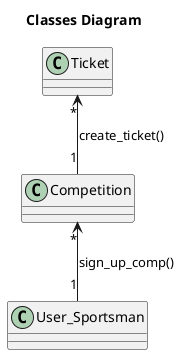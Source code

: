 @startuml
title Classes Diagram

Class User_Sportsman
Class Competition
Class Ticket

User_Sportsman"1" -up-> "*"Competition: sign_up_comp()
Competition"1" -up-> "*"Ticket: create_ticket()

@enduml
